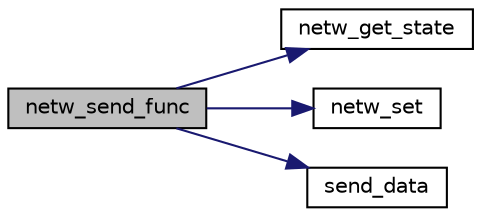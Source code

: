 digraph G
{
  edge [fontname="Helvetica",fontsize="10",labelfontname="Helvetica",labelfontsize="10"];
  node [fontname="Helvetica",fontsize="10",shape=record];
  rankdir=LR;
  Node1 [label="netw_send_func",height=0.2,width=0.4,color="black", fillcolor="grey75", style="filled" fontcolor="black"];
  Node1 -> Node2 [color="midnightblue",fontsize="10",style="solid",fontname="Helvetica"];
  Node2 [label="netw_get_state",height=0.2,width=0.4,color="black", fillcolor="white", style="filled",URL="$group___n_e_t_w_o_r_k_i_n_g.html#gaf25c0f462f174092815b0c5d019441db",tooltip="Get the state of a network."];
  Node1 -> Node3 [color="midnightblue",fontsize="10",style="solid",fontname="Helvetica"];
  Node3 [label="netw_set",height=0.2,width=0.4,color="black", fillcolor="white", style="filled",URL="$group___n_e_t_w_o_r_k_i_n_g.html#gaa8e1fe7978995197f08aa0ef24a76c33",tooltip="Restart or reset the specified network ability."];
  Node1 -> Node4 [color="midnightblue",fontsize="10",style="solid",fontname="Helvetica"];
  Node4 [label="send_data",height=0.2,width=0.4,color="black", fillcolor="white", style="filled",URL="$group___n_e_t_w_o_r_k_i_n_g.html#gaf3dc736265484a58e6678c250e38cef8",tooltip="send data onto the socket"];
}
